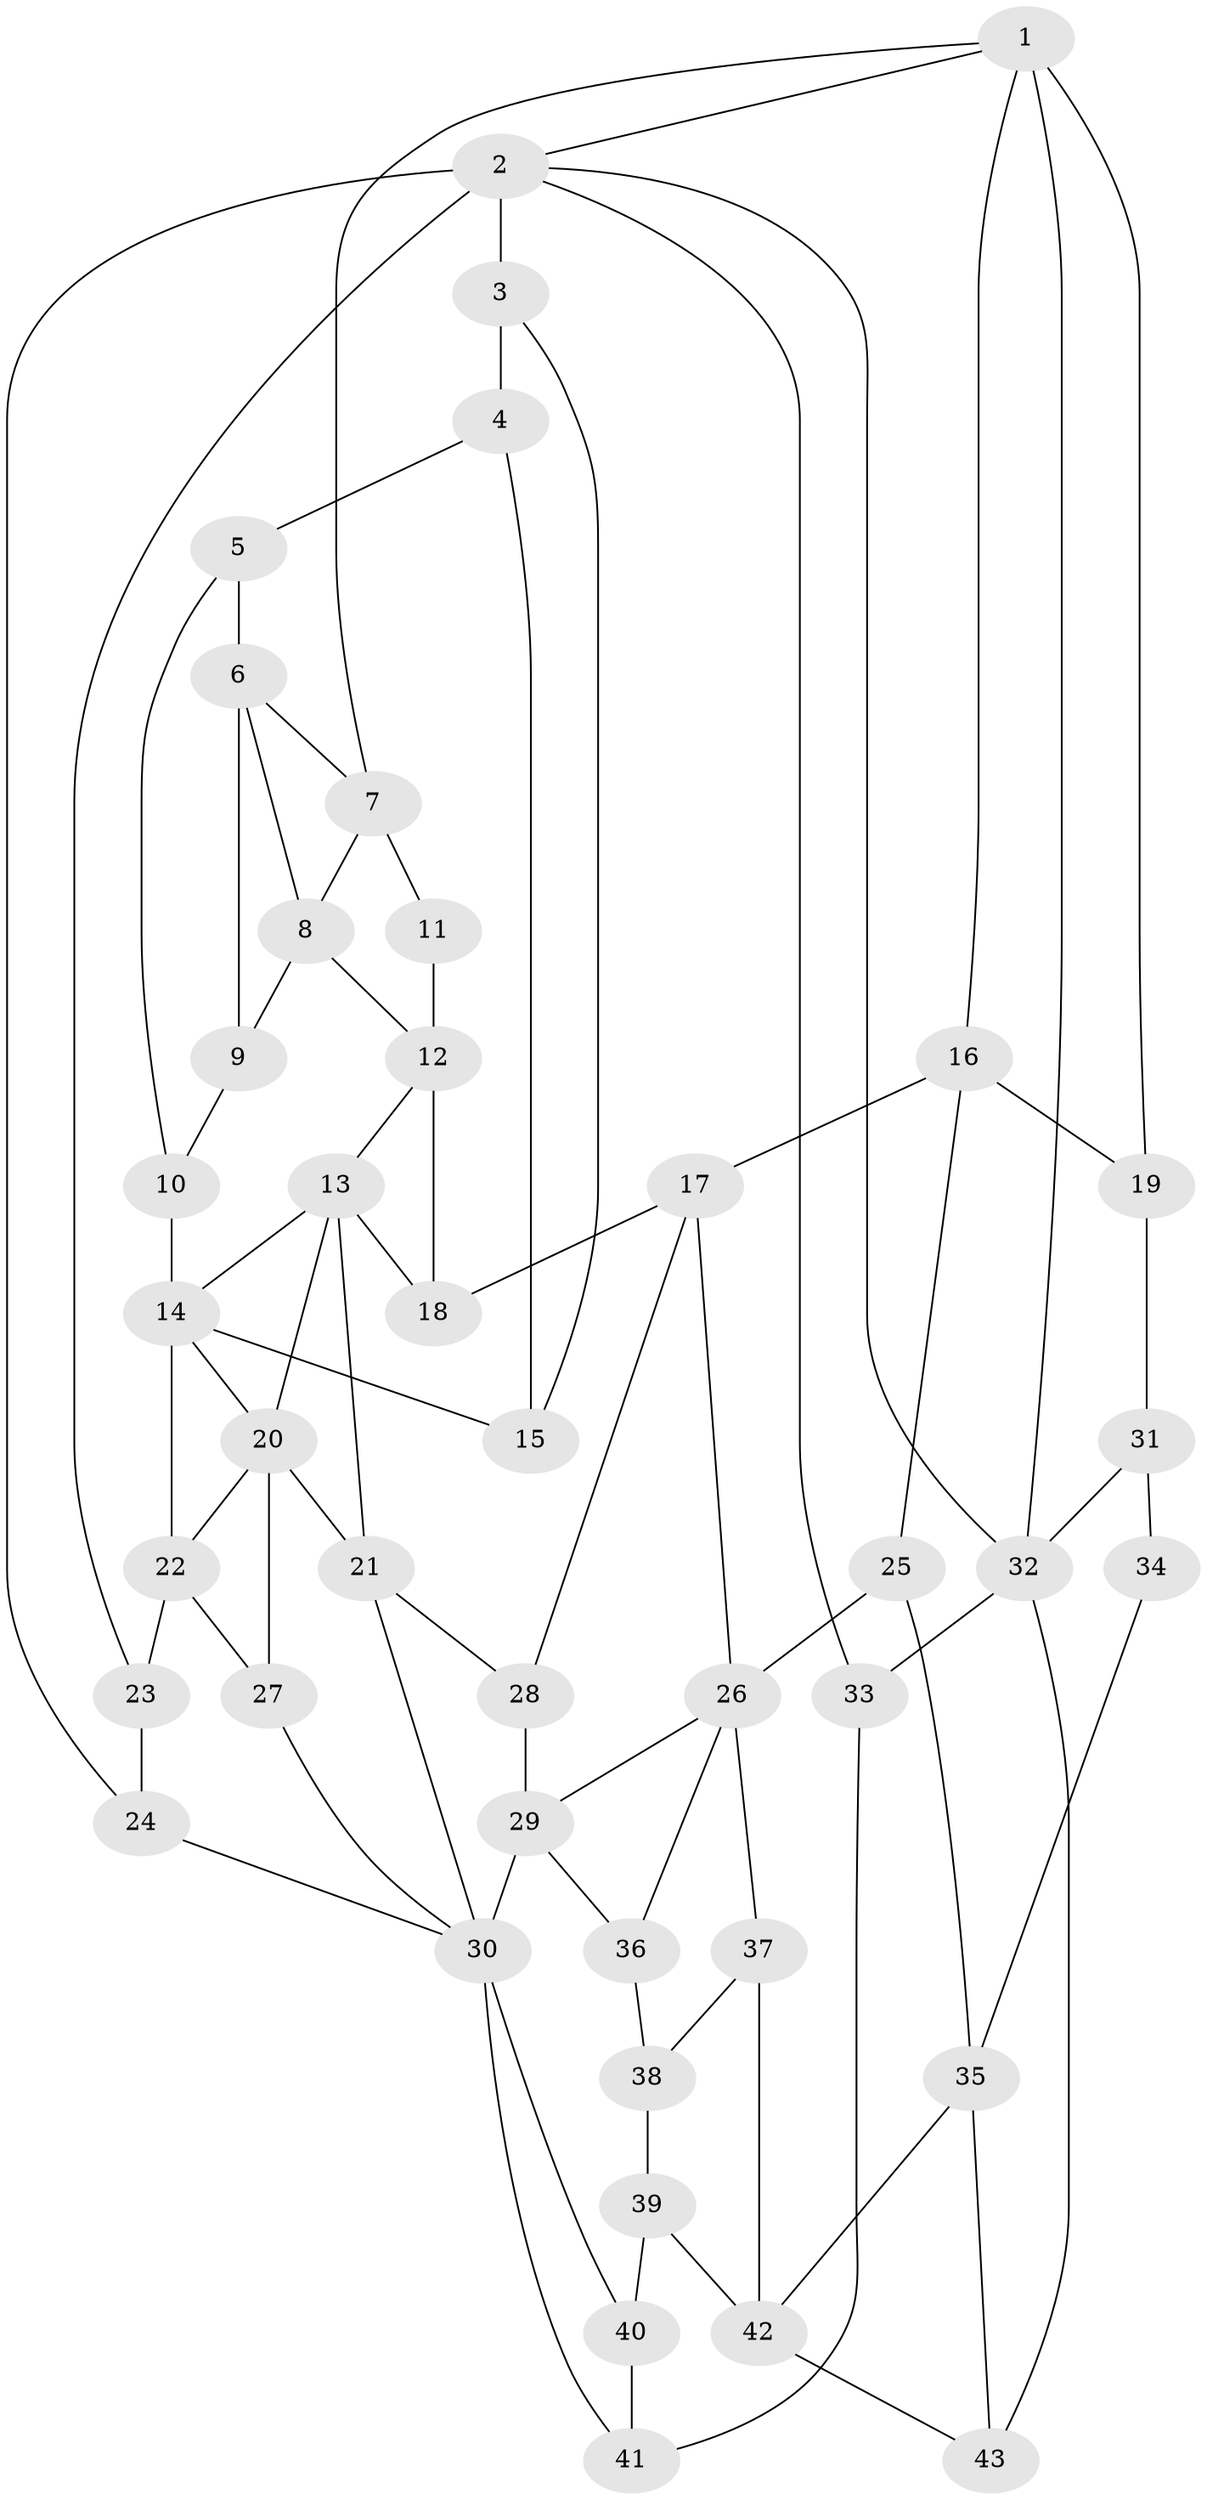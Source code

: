// original degree distribution, {3: 0.014285714285714285, 4: 0.2, 6: 0.18571428571428572, 5: 0.6}
// Generated by graph-tools (version 1.1) at 2025/54/03/04/25 22:54:37]
// undirected, 43 vertices, 78 edges
graph export_dot {
  node [color=gray90,style=filled];
  1;
  2;
  3;
  4;
  5;
  6;
  7;
  8;
  9;
  10;
  11;
  12;
  13;
  14;
  15;
  16;
  17;
  18;
  19;
  20;
  21;
  22;
  23;
  24;
  25;
  26;
  27;
  28;
  29;
  30;
  31;
  32;
  33;
  34;
  35;
  36;
  37;
  38;
  39;
  40;
  41;
  42;
  43;
  1 -- 2 [weight=1.0];
  1 -- 7 [weight=1.0];
  1 -- 16 [weight=1.0];
  1 -- 19 [weight=2.0];
  1 -- 32 [weight=1.0];
  2 -- 3 [weight=2.0];
  2 -- 23 [weight=1.0];
  2 -- 24 [weight=1.0];
  2 -- 32 [weight=1.0];
  2 -- 33 [weight=1.0];
  3 -- 4 [weight=3.0];
  3 -- 15 [weight=1.0];
  4 -- 5 [weight=2.0];
  4 -- 15 [weight=1.0];
  5 -- 6 [weight=2.0];
  5 -- 10 [weight=1.0];
  6 -- 7 [weight=1.0];
  6 -- 8 [weight=1.0];
  6 -- 9 [weight=2.0];
  7 -- 8 [weight=1.0];
  7 -- 11 [weight=2.0];
  8 -- 9 [weight=1.0];
  8 -- 12 [weight=1.0];
  9 -- 10 [weight=1.0];
  10 -- 14 [weight=1.0];
  11 -- 12 [weight=1.0];
  12 -- 13 [weight=1.0];
  12 -- 18 [weight=2.0];
  13 -- 14 [weight=1.0];
  13 -- 18 [weight=1.0];
  13 -- 20 [weight=1.0];
  13 -- 21 [weight=1.0];
  14 -- 15 [weight=1.0];
  14 -- 20 [weight=1.0];
  14 -- 22 [weight=1.0];
  16 -- 17 [weight=1.0];
  16 -- 19 [weight=2.0];
  16 -- 25 [weight=1.0];
  17 -- 18 [weight=3.0];
  17 -- 26 [weight=1.0];
  17 -- 28 [weight=1.0];
  19 -- 31 [weight=2.0];
  20 -- 21 [weight=2.0];
  20 -- 22 [weight=1.0];
  20 -- 27 [weight=1.0];
  21 -- 28 [weight=1.0];
  21 -- 30 [weight=1.0];
  22 -- 23 [weight=2.0];
  22 -- 27 [weight=2.0];
  23 -- 24 [weight=2.0];
  24 -- 30 [weight=1.0];
  25 -- 26 [weight=2.0];
  25 -- 35 [weight=1.0];
  26 -- 29 [weight=1.0];
  26 -- 36 [weight=1.0];
  26 -- 37 [weight=1.0];
  27 -- 30 [weight=1.0];
  28 -- 29 [weight=2.0];
  29 -- 30 [weight=2.0];
  29 -- 36 [weight=1.0];
  30 -- 40 [weight=1.0];
  30 -- 41 [weight=1.0];
  31 -- 32 [weight=1.0];
  31 -- 34 [weight=2.0];
  32 -- 33 [weight=2.0];
  32 -- 43 [weight=1.0];
  33 -- 41 [weight=2.0];
  34 -- 35 [weight=2.0];
  35 -- 42 [weight=1.0];
  35 -- 43 [weight=2.0];
  36 -- 38 [weight=2.0];
  37 -- 38 [weight=1.0];
  37 -- 42 [weight=1.0];
  38 -- 39 [weight=2.0];
  39 -- 40 [weight=2.0];
  39 -- 42 [weight=2.0];
  40 -- 41 [weight=3.0];
  42 -- 43 [weight=1.0];
}
